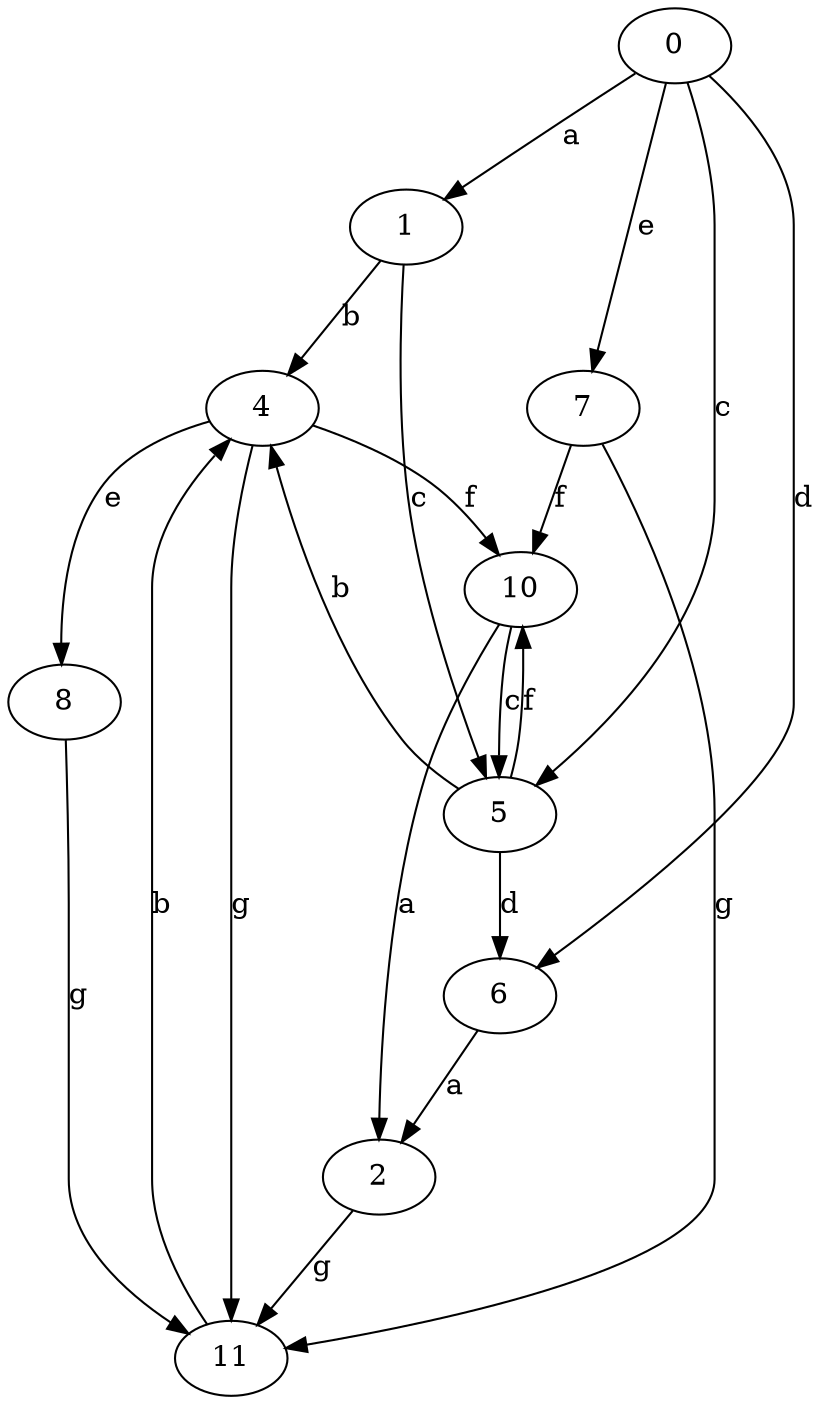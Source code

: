 strict digraph  {
1;
0;
2;
4;
5;
6;
7;
8;
10;
11;
1 -> 4  [label=b];
1 -> 5  [label=c];
0 -> 1  [label=a];
0 -> 5  [label=c];
0 -> 6  [label=d];
0 -> 7  [label=e];
2 -> 11  [label=g];
4 -> 8  [label=e];
4 -> 10  [label=f];
4 -> 11  [label=g];
5 -> 4  [label=b];
5 -> 6  [label=d];
5 -> 10  [label=f];
6 -> 2  [label=a];
7 -> 10  [label=f];
7 -> 11  [label=g];
8 -> 11  [label=g];
10 -> 2  [label=a];
10 -> 5  [label=c];
11 -> 4  [label=b];
}

